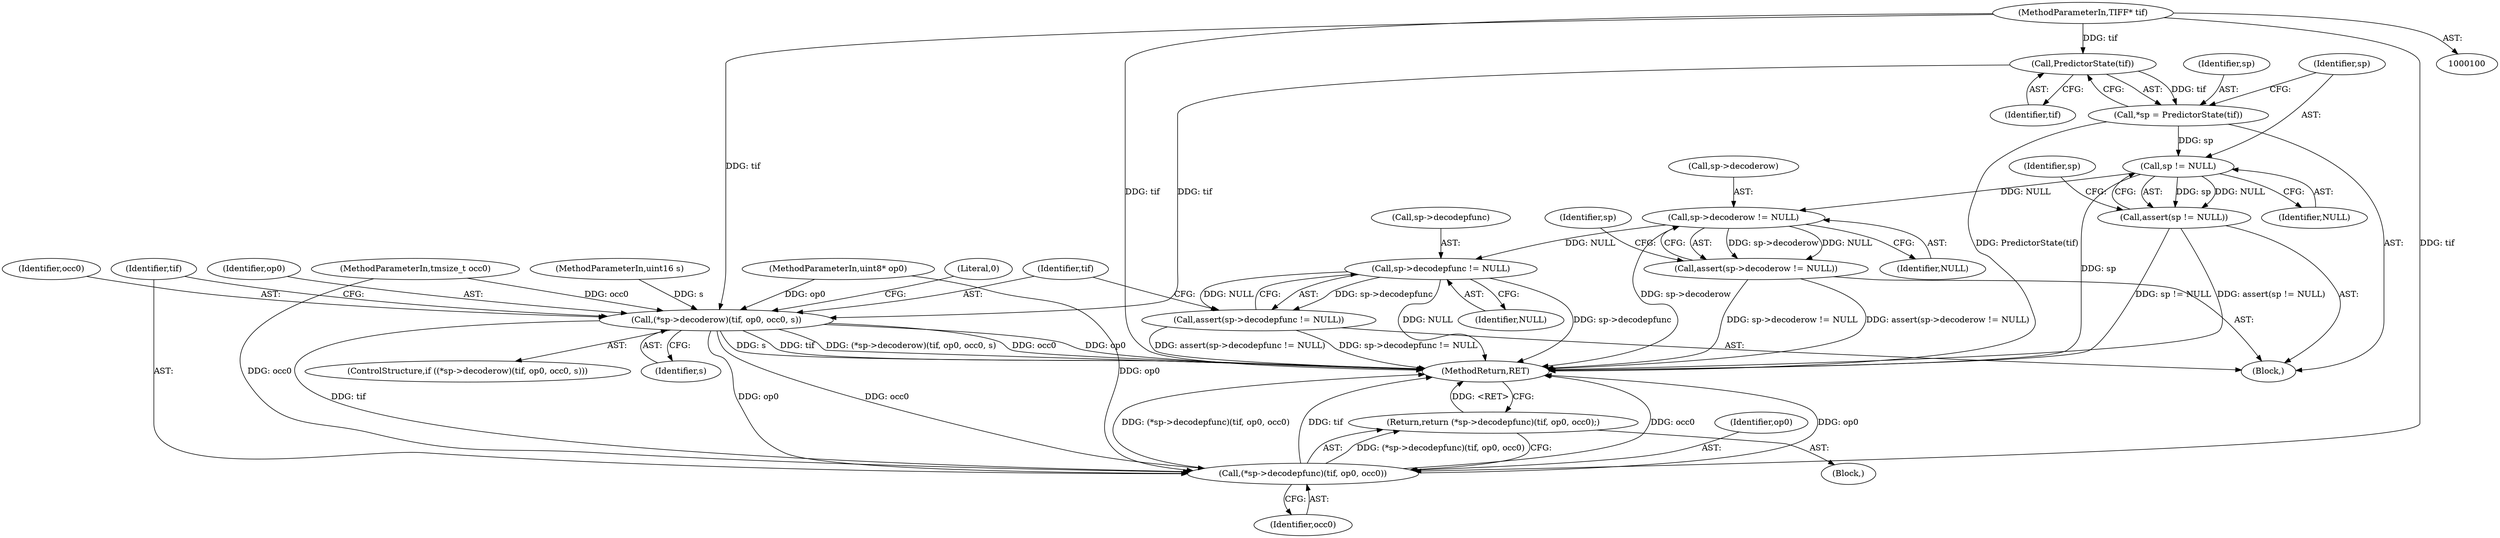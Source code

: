 digraph "0_libtiff_3ca657a8793dd011bf869695d72ad31c779c3cc1@pointer" {
"1000109" [label="(Call,PredictorState(tif))"];
"1000101" [label="(MethodParameterIn,TIFF* tif)"];
"1000107" [label="(Call,*sp = PredictorState(tif))"];
"1000112" [label="(Call,sp != NULL)"];
"1000111" [label="(Call,assert(sp != NULL))"];
"1000116" [label="(Call,sp->decoderow != NULL)"];
"1000115" [label="(Call,assert(sp->decoderow != NULL))"];
"1000122" [label="(Call,sp->decodepfunc != NULL)"];
"1000121" [label="(Call,assert(sp->decodepfunc != NULL))"];
"1000128" [label="(Call,(*sp->decoderow)(tif, op0, occ0, s))"];
"1000135" [label="(Call,(*sp->decodepfunc)(tif, op0, occ0))"];
"1000134" [label="(Return,return (*sp->decodepfunc)(tif, op0, occ0);)"];
"1000118" [label="(Identifier,sp)"];
"1000126" [label="(Identifier,NULL)"];
"1000103" [label="(MethodParameterIn,tmsize_t occ0)"];
"1000134" [label="(Return,return (*sp->decodepfunc)(tif, op0, occ0);)"];
"1000114" [label="(Identifier,NULL)"];
"1000115" [label="(Call,assert(sp->decoderow != NULL))"];
"1000127" [label="(ControlStructure,if ((*sp->decoderow)(tif, op0, occ0, s)))"];
"1000120" [label="(Identifier,NULL)"];
"1000108" [label="(Identifier,sp)"];
"1000117" [label="(Call,sp->decoderow)"];
"1000132" [label="(Identifier,s)"];
"1000123" [label="(Call,sp->decodepfunc)"];
"1000137" [label="(Identifier,op0)"];
"1000113" [label="(Identifier,sp)"];
"1000135" [label="(Call,(*sp->decodepfunc)(tif, op0, occ0))"];
"1000131" [label="(Identifier,occ0)"];
"1000130" [label="(Identifier,op0)"];
"1000142" [label="(MethodReturn,RET)"];
"1000136" [label="(Identifier,tif)"];
"1000110" [label="(Identifier,tif)"];
"1000124" [label="(Identifier,sp)"];
"1000133" [label="(Block,)"];
"1000107" [label="(Call,*sp = PredictorState(tif))"];
"1000105" [label="(Block,)"];
"1000122" [label="(Call,sp->decodepfunc != NULL)"];
"1000101" [label="(MethodParameterIn,TIFF* tif)"];
"1000104" [label="(MethodParameterIn,uint16 s)"];
"1000111" [label="(Call,assert(sp != NULL))"];
"1000116" [label="(Call,sp->decoderow != NULL)"];
"1000109" [label="(Call,PredictorState(tif))"];
"1000138" [label="(Identifier,occ0)"];
"1000102" [label="(MethodParameterIn,uint8* op0)"];
"1000121" [label="(Call,assert(sp->decodepfunc != NULL))"];
"1000129" [label="(Identifier,tif)"];
"1000141" [label="(Literal,0)"];
"1000112" [label="(Call,sp != NULL)"];
"1000128" [label="(Call,(*sp->decoderow)(tif, op0, occ0, s))"];
"1000109" -> "1000107"  [label="AST: "];
"1000109" -> "1000110"  [label="CFG: "];
"1000110" -> "1000109"  [label="AST: "];
"1000107" -> "1000109"  [label="CFG: "];
"1000109" -> "1000107"  [label="DDG: tif"];
"1000101" -> "1000109"  [label="DDG: tif"];
"1000109" -> "1000128"  [label="DDG: tif"];
"1000101" -> "1000100"  [label="AST: "];
"1000101" -> "1000142"  [label="DDG: tif"];
"1000101" -> "1000128"  [label="DDG: tif"];
"1000101" -> "1000135"  [label="DDG: tif"];
"1000107" -> "1000105"  [label="AST: "];
"1000108" -> "1000107"  [label="AST: "];
"1000113" -> "1000107"  [label="CFG: "];
"1000107" -> "1000142"  [label="DDG: PredictorState(tif)"];
"1000107" -> "1000112"  [label="DDG: sp"];
"1000112" -> "1000111"  [label="AST: "];
"1000112" -> "1000114"  [label="CFG: "];
"1000113" -> "1000112"  [label="AST: "];
"1000114" -> "1000112"  [label="AST: "];
"1000111" -> "1000112"  [label="CFG: "];
"1000112" -> "1000142"  [label="DDG: sp"];
"1000112" -> "1000111"  [label="DDG: sp"];
"1000112" -> "1000111"  [label="DDG: NULL"];
"1000112" -> "1000116"  [label="DDG: NULL"];
"1000111" -> "1000105"  [label="AST: "];
"1000118" -> "1000111"  [label="CFG: "];
"1000111" -> "1000142"  [label="DDG: sp != NULL"];
"1000111" -> "1000142"  [label="DDG: assert(sp != NULL)"];
"1000116" -> "1000115"  [label="AST: "];
"1000116" -> "1000120"  [label="CFG: "];
"1000117" -> "1000116"  [label="AST: "];
"1000120" -> "1000116"  [label="AST: "];
"1000115" -> "1000116"  [label="CFG: "];
"1000116" -> "1000142"  [label="DDG: sp->decoderow"];
"1000116" -> "1000115"  [label="DDG: sp->decoderow"];
"1000116" -> "1000115"  [label="DDG: NULL"];
"1000116" -> "1000122"  [label="DDG: NULL"];
"1000115" -> "1000105"  [label="AST: "];
"1000124" -> "1000115"  [label="CFG: "];
"1000115" -> "1000142"  [label="DDG: assert(sp->decoderow != NULL)"];
"1000115" -> "1000142"  [label="DDG: sp->decoderow != NULL"];
"1000122" -> "1000121"  [label="AST: "];
"1000122" -> "1000126"  [label="CFG: "];
"1000123" -> "1000122"  [label="AST: "];
"1000126" -> "1000122"  [label="AST: "];
"1000121" -> "1000122"  [label="CFG: "];
"1000122" -> "1000142"  [label="DDG: NULL"];
"1000122" -> "1000142"  [label="DDG: sp->decodepfunc"];
"1000122" -> "1000121"  [label="DDG: sp->decodepfunc"];
"1000122" -> "1000121"  [label="DDG: NULL"];
"1000121" -> "1000105"  [label="AST: "];
"1000129" -> "1000121"  [label="CFG: "];
"1000121" -> "1000142"  [label="DDG: assert(sp->decodepfunc != NULL)"];
"1000121" -> "1000142"  [label="DDG: sp->decodepfunc != NULL"];
"1000128" -> "1000127"  [label="AST: "];
"1000128" -> "1000132"  [label="CFG: "];
"1000129" -> "1000128"  [label="AST: "];
"1000130" -> "1000128"  [label="AST: "];
"1000131" -> "1000128"  [label="AST: "];
"1000132" -> "1000128"  [label="AST: "];
"1000136" -> "1000128"  [label="CFG: "];
"1000141" -> "1000128"  [label="CFG: "];
"1000128" -> "1000142"  [label="DDG: occ0"];
"1000128" -> "1000142"  [label="DDG: op0"];
"1000128" -> "1000142"  [label="DDG: s"];
"1000128" -> "1000142"  [label="DDG: tif"];
"1000128" -> "1000142"  [label="DDG: (*sp->decoderow)(tif, op0, occ0, s)"];
"1000102" -> "1000128"  [label="DDG: op0"];
"1000103" -> "1000128"  [label="DDG: occ0"];
"1000104" -> "1000128"  [label="DDG: s"];
"1000128" -> "1000135"  [label="DDG: tif"];
"1000128" -> "1000135"  [label="DDG: op0"];
"1000128" -> "1000135"  [label="DDG: occ0"];
"1000135" -> "1000134"  [label="AST: "];
"1000135" -> "1000138"  [label="CFG: "];
"1000136" -> "1000135"  [label="AST: "];
"1000137" -> "1000135"  [label="AST: "];
"1000138" -> "1000135"  [label="AST: "];
"1000134" -> "1000135"  [label="CFG: "];
"1000135" -> "1000142"  [label="DDG: (*sp->decodepfunc)(tif, op0, occ0)"];
"1000135" -> "1000142"  [label="DDG: tif"];
"1000135" -> "1000142"  [label="DDG: occ0"];
"1000135" -> "1000142"  [label="DDG: op0"];
"1000135" -> "1000134"  [label="DDG: (*sp->decodepfunc)(tif, op0, occ0)"];
"1000102" -> "1000135"  [label="DDG: op0"];
"1000103" -> "1000135"  [label="DDG: occ0"];
"1000134" -> "1000133"  [label="AST: "];
"1000142" -> "1000134"  [label="CFG: "];
"1000134" -> "1000142"  [label="DDG: <RET>"];
}
